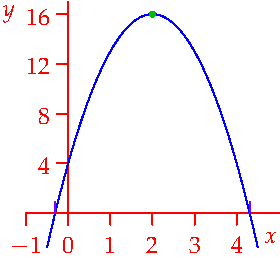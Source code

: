settings.tex="pdflatex";

texpreamble("\usepackage{amsmath}
\usepackage{amsthm,amssymb}
\usepackage{mathpazo}
\usepackage[svgnames]{xcolor}
\usepackage{textcomp}
");
import graph;


size(140,130,IgnoreAspect);

real f(real x){return -3x^2+12x+4;}

draw(graph(f,-0.5,4.5),blue);

xaxis(-1,5,red,RightTicks(new real[]{-1,0,1,2,3,4}));
yaxis("$y$",0,17,red,LeftTicks(new real[]{4,8,12,16}));

dot((2,16),heavygreen);
xtick(2+4/(sqrt(3)),purple);
xtick(2-4/(sqrt(3)),purple);

labelx("$x$",4.8,S,red);